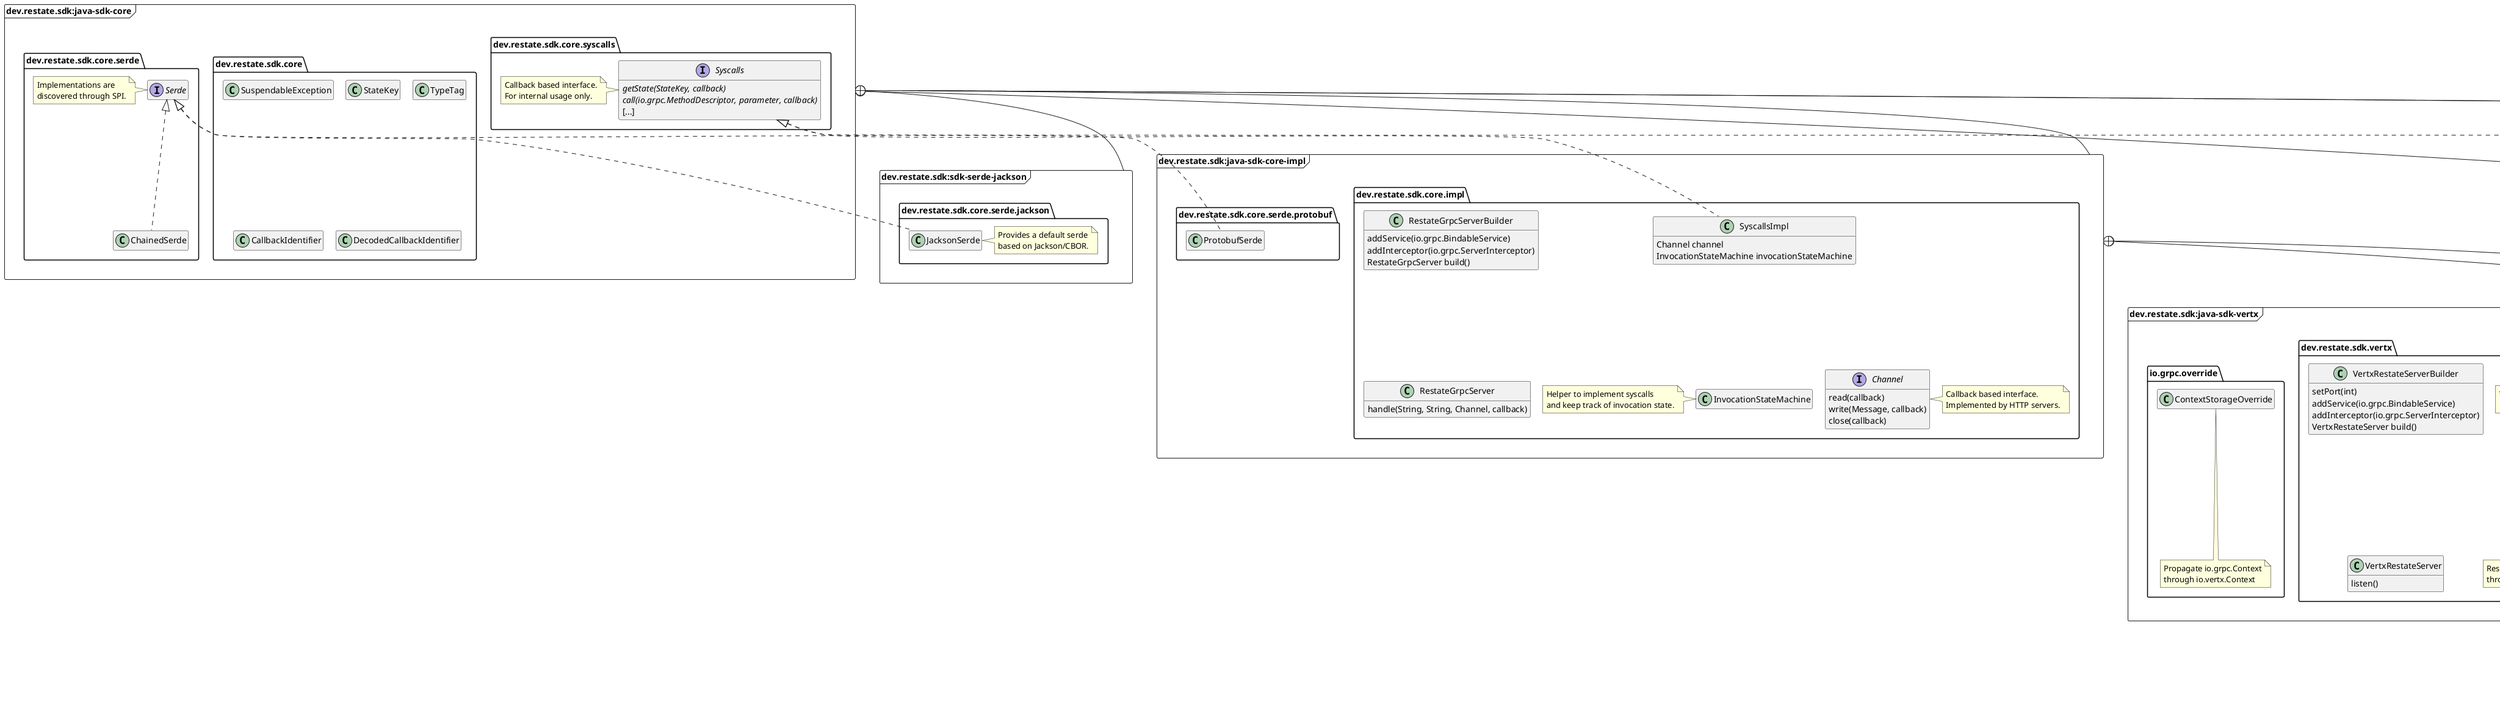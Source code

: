 @startuml

set namespaceSeparator none
top to bottom direction
hide empty members

skinparam {
    NodeSep 20
    RankSep 10
}

package "dev.restate.sdk:java-sdk-core" <<Frame>> {

    package dev.restate.sdk.core {
        class SuspendableException
        class StateKey
        class TypeTag
        class CallbackIdentifier
        class DecodedCallbackIdentifier
    }

    package dev.restate.sdk.core.serde {
        interface Serde
        note left: Implementations are\ndiscovered through SPI.

        class ChainedSerde implements Serde
    }

    package dev.restate.sdk.core.syscalls {
        interface Syscalls {
            {abstract} getState(StateKey, callback)
            {abstract} call(io.grpc.MethodDescriptor, parameter, callback)
            {method} [...]
        }
        note left: Callback based interface.\nFor internal usage only.
    }
}

package "dev.restate.sdk:java-sdk-core-impl" <<Frame>> {
    package dev.restate.sdk.core.impl {
        class SyscallsImpl implements Syscalls {
            {field} Channel channel
            {field} InvocationStateMachine invocationStateMachine
        }

        class InvocationStateMachine
        note left: Helper to implement syscalls\nand keep track of invocation state.
        SyscallsImpl -[hidden]- InvocationStateMachine

        interface Channel {
            read(callback)
            write(Message, callback)
            close(callback)
        }
        note right: Callback based interface.\nImplemented by HTTP servers.
        SyscallsImpl -[hidden]- Channel

        class RestateGrpcServerBuilder {
            addService(io.grpc.BindableService)
            addInterceptor(io.grpc.ServerInterceptor)
            RestateGrpcServer build()
        }

        class RestateGrpcServer {
            handle(String, String, Channel, callback)
        }
        RestateGrpcServerBuilder -[hidden]- RestateGrpcServer
    }

    package dev.restate.sdk.core.serde.protobuf {
        class ProtobufSerde implements Serde
    }
}
"dev.restate.sdk:java-sdk-core" +-down- "dev.restate.sdk:java-sdk-core-impl"

package "dev.restate.sdk:sdk-serde-jackson" <<Frame>> {
    package dev.restate.sdk.core.serde.jackson {
        class JacksonSerde implements Serde
        note right of JacksonSerde: Provides a default serde\nbased on Jackson/CBOR.
    }
}
"dev.restate.sdk:java-sdk-core" +-right- "dev.restate.sdk:sdk-serde-jackson"

package "dev.restate.sdk:java-sdk-vertx" <<Frame>> {
    package dev.restate.sdk.vertx {
        class VertxRestateServerBuilder {
            setPort(int)
            addService(io.grpc.BindableService)
            addInterceptor(io.grpc.ServerInterceptor)
            VertxRestateServer build()
        }

        class VertxRestateServer {
            listen()
        }
        VertxRestateServerBuilder -[hidden]- VertxRestateServer

        interface dev.restate.sdk.vertx.RestateContext {
            {static} RestateContext current()
            Future<T> getState(StateKey)
            Future<T> call(io.grpc.MethodDescriptor, parameter)
            {method} [...]
        }
        note left of dev.restate.sdk.vertx.RestateContext: Vert.x Futures\nbased interface.

        class dev.restate.sdk.vertx.RestateContextImpl implements dev.restate.sdk.vertx.RestateContext {
            {field} Syscalls syscalls
        }
        note left of dev.restate.sdk.vertx.RestateContextImpl: Resolves SyscallsImpl\nthrough io.grpc.Context
    }

    package io.grpc.override {
        class ContextStorageOverride
        note bottom: Propagate io.grpc.Context\nthrough io.vertx.Context
    }

}
"dev.restate.sdk:java-sdk-core-impl" +-- "dev.restate.sdk:java-sdk-vertx"

package "dev.restate.sdk:java-sdk-quarkus" <<Frame>> {
    package dev.restate.sdk.quarkus {
        interface dev.restate.sdk.quarkus.RestateContext {
            {static} RestateContext current()
            Mono<T> getState(StateKey)
            Mono<T> call(io.grpc.MethodDescriptor, parameter)
            {method} [...]
        }
        note left of dev.restate.sdk.quarkus.RestateContext: Quarkus Mutiny\nbased interface.

        class dev.restate.sdk.quarkus.RestateContextImpl implements dev.restate.sdk.quarkus.RestateContext {
            {field} Syscalls syscalls
        }
        note left of dev.restate.sdk.quarkus.RestateContextImpl: Resolves SyscallsImpl\nthrough io.grpc.Context

        class RestateServerProcessor
        note bottom of RestateServerProcessor: Figure out the dependency\ninjection code and starts\nVert.x HTTP server
        ' https://github.com/quarkusio/quarkus/blob/main/extensions/grpc/deployment/src/main/java/io/quarkus/grpc/deployment/GrpcServerProcessor.java#L623
    }

}
"dev.restate.sdk:java-sdk-vertx" +-- "dev.restate.sdk:java-sdk-quarkus"

package "dev.restate.sdk:java-sdk-blocking" <<Frame>> {
    package dev.restate.sdk.blocking {
        interface dev.restate.sdk.blocking.RestateContext {
            {static} RestateContext current()
            T getState(StateKey)
            T call(io.grpc.MethodDescriptor, parameter)
            {method} [...]
        }
        note left of dev.restate.sdk.blocking.RestateContext: Blocking interface

        class dev.restate.sdk.blocking.RestateContextImpl implements dev.restate.sdk.blocking.RestateContext {
            {field} Syscalls syscalls
        }
        note left of dev.restate.sdk.blocking.RestateContextImpl: Resolves SyscallsImpl\nthrough io.grpc.Context
    }
}
"dev.restate.sdk:java-sdk-core" +-- "dev.restate.sdk:java-sdk-blocking"

package "dev.restate.sdk:java-sdk-lambda" <<Frame>> {
    package dev.restate.sdk.lambda {
        class LambdaRestateServerBuilder {
            setPort(int)
            addService(io.grpc.BindableService)
            addInterceptor(io.grpc.ServerInterceptor)
            LambdaRestateServer build()
        }

        class LambdaRestateServer {
            listen()
        }

        LambdaRestateServerBuilder -[hidden]- LambdaRestateServer
    }
}
"dev.restate.sdk:java-sdk-core-impl" +-- "dev.restate.sdk:java-sdk-lambda"
"dev.restate.sdk:java-sdk-blocking" +-- "dev.restate.sdk:java-sdk-lambda"

package "dev.restate.sdk:java-sdk-kotlin" <<Frame>> {
        interface dev.restate.sdk.kotlin.RestateContext {
            {static} RestateContext current()
            suspend T getState(StateKey)
            suspend T call(io.grpc.MethodDescriptor, parameter)
            {method} [...]
        }
        note left of dev.restate.sdk.kotlin.RestateContext: Coroutines interface

        class dev.restate.sdk.kotlin.RestateContextImpl implements dev.restate.sdk.kotlin.RestateContext {
            {field} Syscalls syscalls
        }
        note left of dev.restate.sdk.kotlin.RestateContextImpl: Resolves SyscallsImpl\nthrough io.grpc.Context
}
"dev.restate.sdk:java-sdk-core" +-- "dev.restate.sdk:java-sdk-kotlin"

package "dev.restate.sdk:java-sdk-testing" <<Frame>> {
    package dev.restate.sdk.testing {
        class SyscallsMock implements Syscalls

        class MockRestateServerBuilder {
            void addService(io.grpc.BindableService)
            void addInterceptor(io.grpc.ServerInterceptor)
            MockRestateServer build()
        }

        class MockRestateServer {
            void start()
            void stop()
        }

        MockRestateServerBuilder -[hidden]- MockRestateServer
    }
    package dev.restate.sdk.testing.junit5 {
        annotation InjectBlockingStub
        annotation InjectSyscallMock

        class RestateExtension
    }
}
"dev.restate.sdk:java-sdk-core" +-- "dev.restate.sdk:java-sdk-testing"
@enduml
